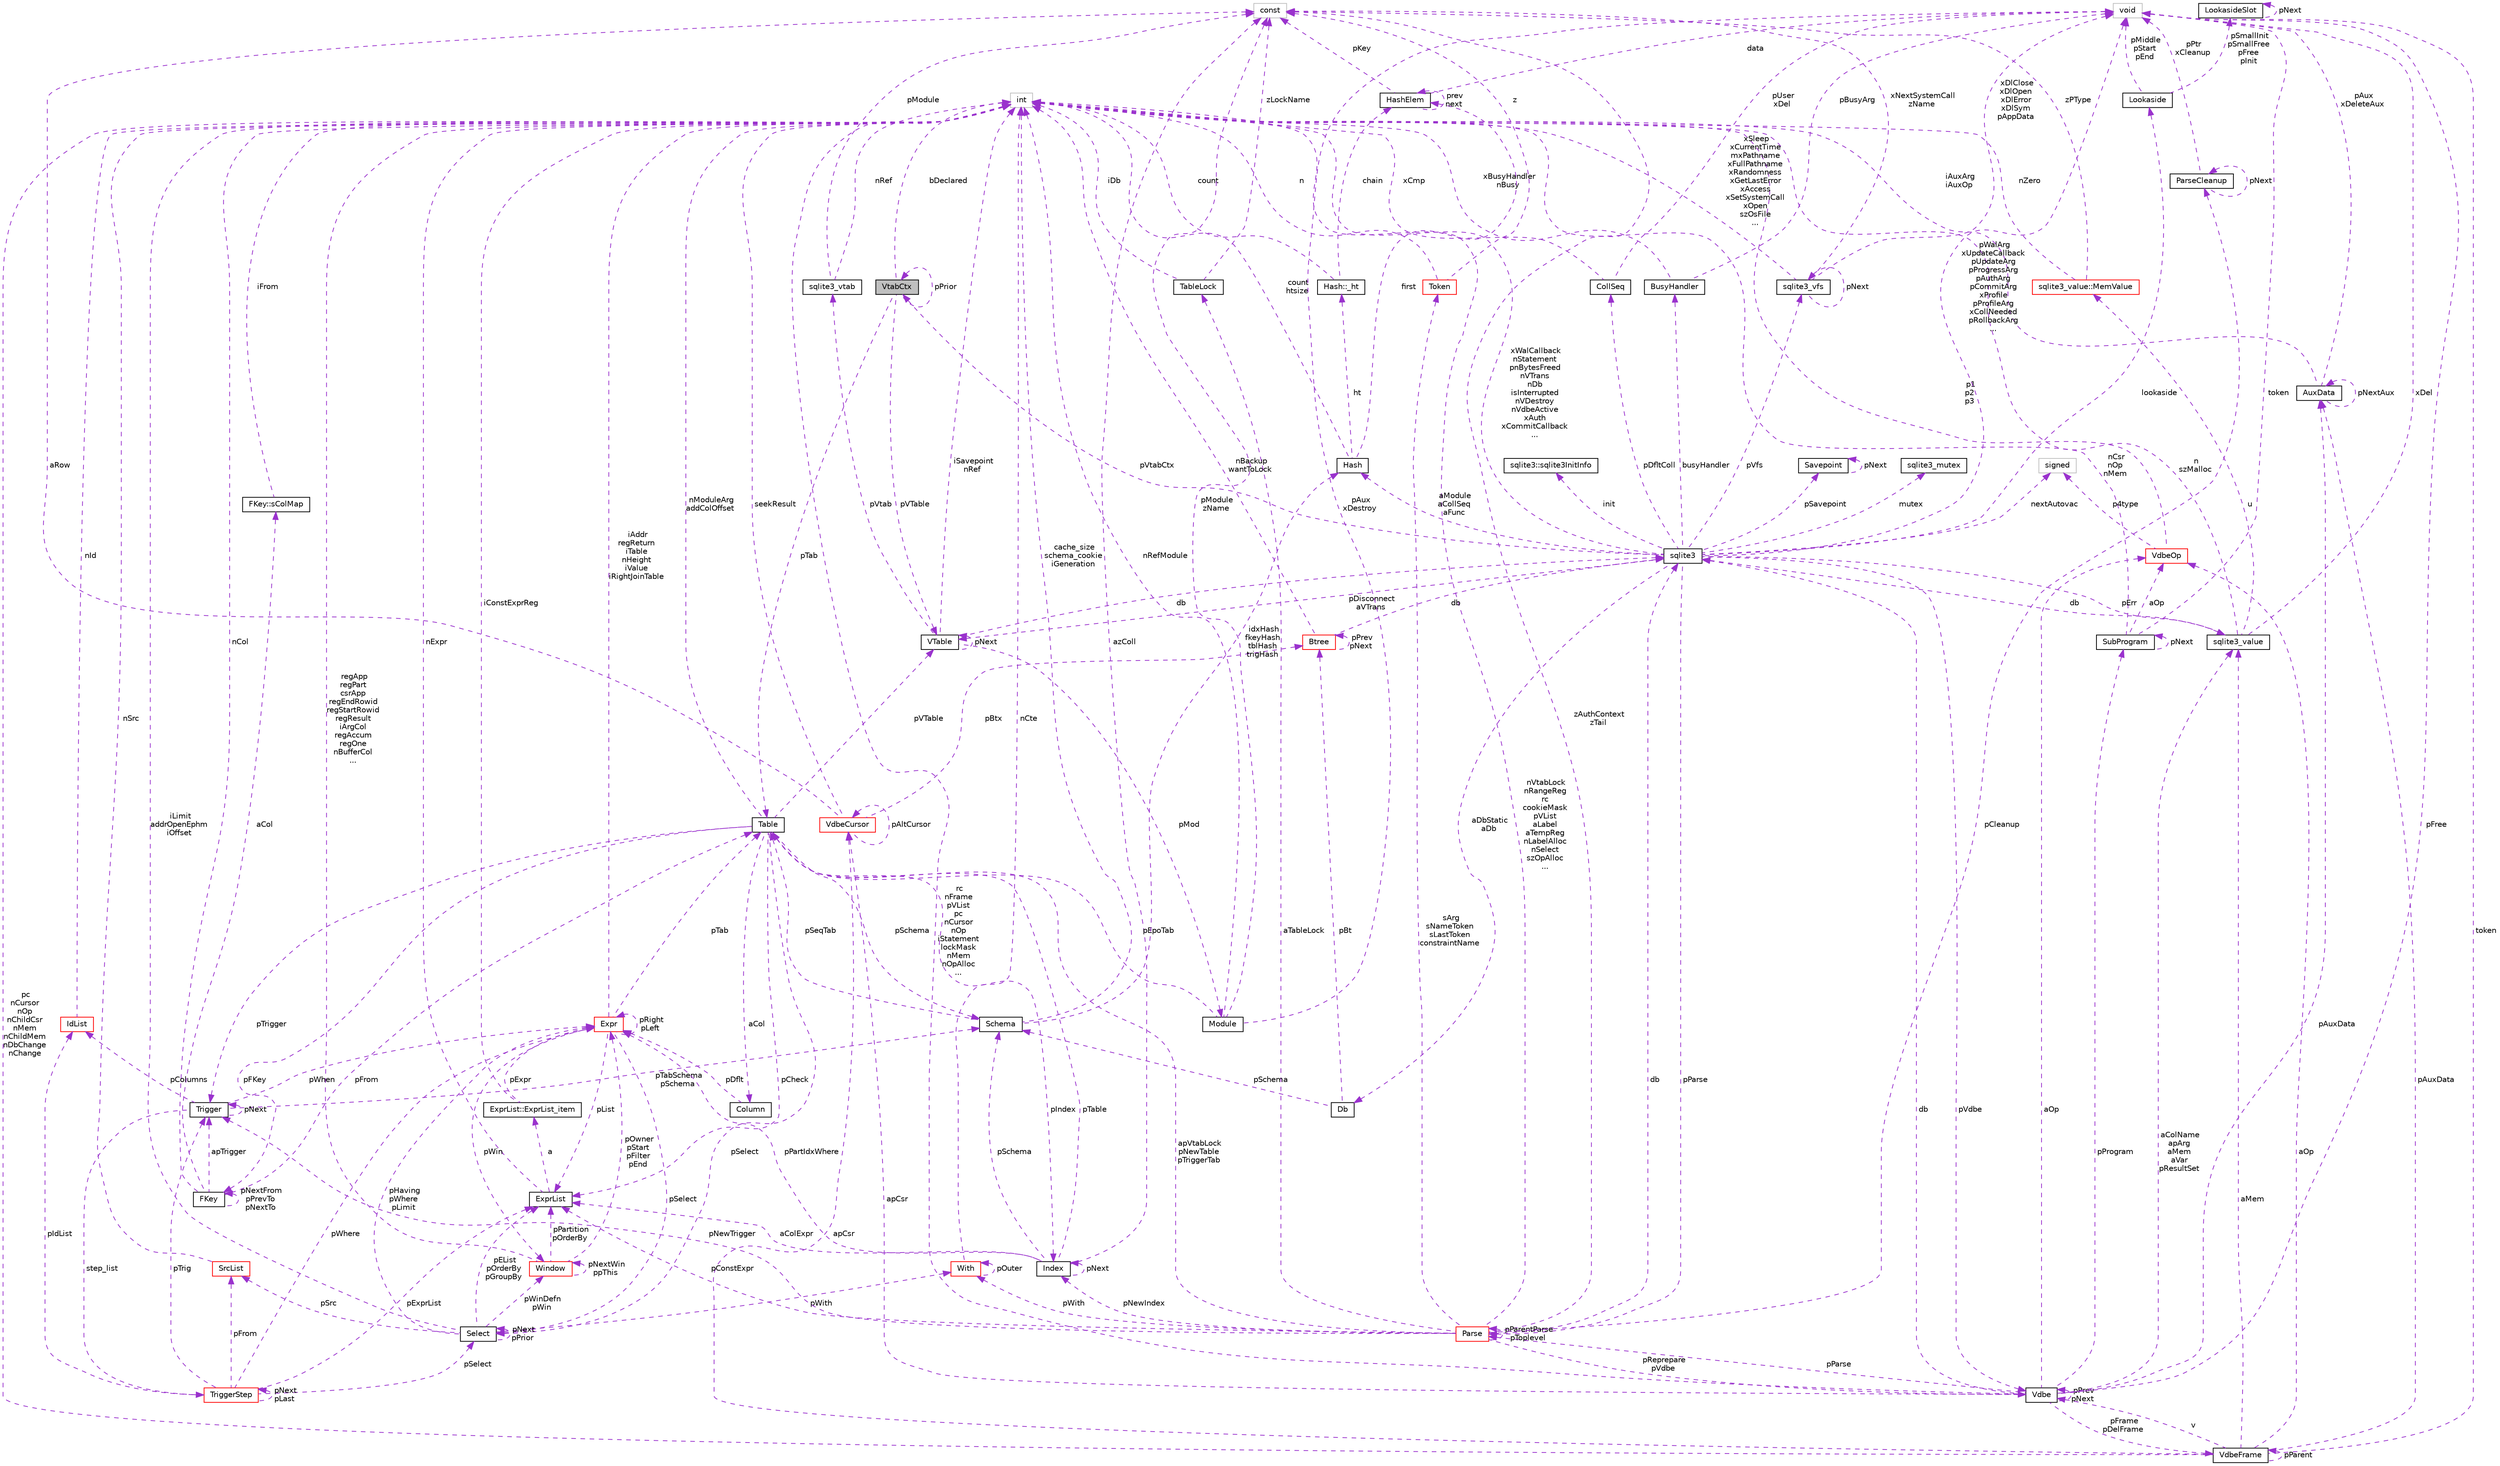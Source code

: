 digraph "VtabCtx"
{
 // LATEX_PDF_SIZE
  edge [fontname="Helvetica",fontsize="10",labelfontname="Helvetica",labelfontsize="10"];
  node [fontname="Helvetica",fontsize="10",shape=record];
  Node1 [label="VtabCtx",height=0.2,width=0.4,color="black", fillcolor="grey75", style="filled", fontcolor="black",tooltip=" "];
  Node1 -> Node1 [dir="back",color="darkorchid3",fontsize="10",style="dashed",label=" pPrior" ,fontname="Helvetica"];
  Node2 -> Node1 [dir="back",color="darkorchid3",fontsize="10",style="dashed",label=" bDeclared" ,fontname="Helvetica"];
  Node2 [label="int",height=0.2,width=0.4,color="grey75", fillcolor="white", style="filled",tooltip=" "];
  Node3 -> Node1 [dir="back",color="darkorchid3",fontsize="10",style="dashed",label=" pVTable" ,fontname="Helvetica"];
  Node3 [label="VTable",height=0.2,width=0.4,color="black", fillcolor="white", style="filled",URL="$structVTable.html",tooltip=" "];
  Node4 -> Node3 [dir="back",color="darkorchid3",fontsize="10",style="dashed",label=" db" ,fontname="Helvetica"];
  Node4 [label="sqlite3",height=0.2,width=0.4,color="black", fillcolor="white", style="filled",URL="$structsqlite3.html",tooltip=" "];
  Node5 -> Node4 [dir="back",color="darkorchid3",fontsize="10",style="dashed",label=" pVdbe" ,fontname="Helvetica"];
  Node5 [label="Vdbe",height=0.2,width=0.4,color="black", fillcolor="white", style="filled",URL="$structVdbe.html",tooltip=" "];
  Node5 -> Node5 [dir="back",color="darkorchid3",fontsize="10",style="dashed",label=" pPrev\npNext" ,fontname="Helvetica"];
  Node4 -> Node5 [dir="back",color="darkorchid3",fontsize="10",style="dashed",label=" db" ,fontname="Helvetica"];
  Node6 -> Node5 [dir="back",color="darkorchid3",fontsize="10",style="dashed",label=" pFree" ,fontname="Helvetica"];
  Node6 [label="void",height=0.2,width=0.4,color="grey75", fillcolor="white", style="filled",tooltip=" "];
  Node7 -> Node5 [dir="back",color="darkorchid3",fontsize="10",style="dashed",label=" aColName\napArg\naMem\naVar\npResultSet" ,fontname="Helvetica"];
  Node7 [label="sqlite3_value",height=0.2,width=0.4,color="black", fillcolor="white", style="filled",URL="$structsqlite3__value.html",tooltip=" "];
  Node4 -> Node7 [dir="back",color="darkorchid3",fontsize="10",style="dashed",label=" db" ,fontname="Helvetica"];
  Node6 -> Node7 [dir="back",color="darkorchid3",fontsize="10",style="dashed",label=" xDel" ,fontname="Helvetica"];
  Node8 -> Node7 [dir="back",color="darkorchid3",fontsize="10",style="dashed",label=" u" ,fontname="Helvetica"];
  Node8 [label="sqlite3_value::MemValue",height=0.2,width=0.4,color="red", fillcolor="white", style="filled",URL="$unionsqlite3__value_1_1MemValue.html",tooltip=" "];
  Node2 -> Node8 [dir="back",color="darkorchid3",fontsize="10",style="dashed",label=" nZero" ,fontname="Helvetica"];
  Node9 -> Node8 [dir="back",color="darkorchid3",fontsize="10",style="dashed",label=" zPType" ,fontname="Helvetica"];
  Node9 [label="const",height=0.2,width=0.4,color="grey75", fillcolor="white", style="filled",tooltip=" "];
  Node2 -> Node7 [dir="back",color="darkorchid3",fontsize="10",style="dashed",label=" n\nszMalloc" ,fontname="Helvetica"];
  Node12 -> Node5 [dir="back",color="darkorchid3",fontsize="10",style="dashed",label=" pFrame\npDelFrame" ,fontname="Helvetica"];
  Node12 [label="VdbeFrame",height=0.2,width=0.4,color="black", fillcolor="white", style="filled",URL="$structVdbeFrame.html",tooltip=" "];
  Node5 -> Node12 [dir="back",color="darkorchid3",fontsize="10",style="dashed",label=" v" ,fontname="Helvetica"];
  Node6 -> Node12 [dir="back",color="darkorchid3",fontsize="10",style="dashed",label=" token" ,fontname="Helvetica"];
  Node7 -> Node12 [dir="back",color="darkorchid3",fontsize="10",style="dashed",label=" aMem" ,fontname="Helvetica"];
  Node12 -> Node12 [dir="back",color="darkorchid3",fontsize="10",style="dashed",label=" pParent" ,fontname="Helvetica"];
  Node2 -> Node12 [dir="back",color="darkorchid3",fontsize="10",style="dashed",label=" pc\nnCursor\nnOp\nnChildCsr\nnMem\nnChildMem\nnDbChange\nnChange" ,fontname="Helvetica"];
  Node13 -> Node12 [dir="back",color="darkorchid3",fontsize="10",style="dashed",label=" pAuxData" ,fontname="Helvetica"];
  Node13 [label="AuxData",height=0.2,width=0.4,color="black", fillcolor="white", style="filled",URL="$structAuxData.html",tooltip=" "];
  Node6 -> Node13 [dir="back",color="darkorchid3",fontsize="10",style="dashed",label=" pAux\nxDeleteAux" ,fontname="Helvetica"];
  Node2 -> Node13 [dir="back",color="darkorchid3",fontsize="10",style="dashed",label=" iAuxArg\niAuxOp" ,fontname="Helvetica"];
  Node13 -> Node13 [dir="back",color="darkorchid3",fontsize="10",style="dashed",label=" pNextAux" ,fontname="Helvetica"];
  Node14 -> Node12 [dir="back",color="darkorchid3",fontsize="10",style="dashed",label=" apCsr" ,fontname="Helvetica"];
  Node14 [label="VdbeCursor",height=0.2,width=0.4,color="red", fillcolor="white", style="filled",URL="$structVdbeCursor.html",tooltip=" "];
  Node2 -> Node14 [dir="back",color="darkorchid3",fontsize="10",style="dashed",label=" seekResult" ,fontname="Helvetica"];
  Node14 -> Node14 [dir="back",color="darkorchid3",fontsize="10",style="dashed",label=" pAltCursor" ,fontname="Helvetica"];
  Node21 -> Node14 [dir="back",color="darkorchid3",fontsize="10",style="dashed",label=" pBtx" ,fontname="Helvetica"];
  Node21 [label="Btree",height=0.2,width=0.4,color="red", fillcolor="white", style="filled",URL="$structBtree.html",tooltip=" "];
  Node4 -> Node21 [dir="back",color="darkorchid3",fontsize="10",style="dashed",label=" db" ,fontname="Helvetica"];
  Node2 -> Node21 [dir="back",color="darkorchid3",fontsize="10",style="dashed",label=" nBackup\nwantToLock" ,fontname="Helvetica"];
  Node21 -> Node21 [dir="back",color="darkorchid3",fontsize="10",style="dashed",label=" pPrev\npNext" ,fontname="Helvetica"];
  Node9 -> Node14 [dir="back",color="darkorchid3",fontsize="10",style="dashed",label=" aRow" ,fontname="Helvetica"];
  Node47 -> Node12 [dir="back",color="darkorchid3",fontsize="10",style="dashed",label=" aOp" ,fontname="Helvetica"];
  Node47 [label="VdbeOp",height=0.2,width=0.4,color="red", fillcolor="white", style="filled",URL="$structVdbeOp.html",tooltip=" "];
  Node2 -> Node47 [dir="back",color="darkorchid3",fontsize="10",style="dashed",label=" p1\np2\np3" ,fontname="Helvetica"];
  Node78 -> Node47 [dir="back",color="darkorchid3",fontsize="10",style="dashed",label=" p4type" ,fontname="Helvetica"];
  Node78 [label="signed",height=0.2,width=0.4,color="grey75", fillcolor="white", style="filled",tooltip=" "];
  Node2 -> Node5 [dir="back",color="darkorchid3",fontsize="10",style="dashed",label=" rc\nnFrame\npVList\npc\nnCursor\nnOp\niStatement\nlockMask\nnMem\nnOpAlloc\n..." ,fontname="Helvetica"];
  Node13 -> Node5 [dir="back",color="darkorchid3",fontsize="10",style="dashed",label=" pAuxData" ,fontname="Helvetica"];
  Node76 -> Node5 [dir="back",color="darkorchid3",fontsize="10",style="dashed",label=" pProgram" ,fontname="Helvetica"];
  Node76 [label="SubProgram",height=0.2,width=0.4,color="black", fillcolor="white", style="filled",URL="$structSubProgram.html",tooltip=" "];
  Node6 -> Node76 [dir="back",color="darkorchid3",fontsize="10",style="dashed",label=" token" ,fontname="Helvetica"];
  Node2 -> Node76 [dir="back",color="darkorchid3",fontsize="10",style="dashed",label=" nCsr\nnOp\nnMem" ,fontname="Helvetica"];
  Node76 -> Node76 [dir="back",color="darkorchid3",fontsize="10",style="dashed",label=" pNext" ,fontname="Helvetica"];
  Node47 -> Node76 [dir="back",color="darkorchid3",fontsize="10",style="dashed",label=" aOp" ,fontname="Helvetica"];
  Node14 -> Node5 [dir="back",color="darkorchid3",fontsize="10",style="dashed",label=" apCsr" ,fontname="Helvetica"];
  Node79 -> Node5 [dir="back",color="darkorchid3",fontsize="10",style="dashed",label=" pParse" ,fontname="Helvetica"];
  Node79 [label="Parse",height=0.2,width=0.4,color="red", fillcolor="white", style="filled",URL="$structParse.html",tooltip=" "];
  Node5 -> Node79 [dir="back",color="darkorchid3",fontsize="10",style="dashed",label=" pReprepare\npVdbe" ,fontname="Helvetica"];
  Node4 -> Node79 [dir="back",color="darkorchid3",fontsize="10",style="dashed",label=" db" ,fontname="Helvetica"];
  Node80 -> Node79 [dir="back",color="darkorchid3",fontsize="10",style="dashed",label=" pCleanup" ,fontname="Helvetica"];
  Node80 [label="ParseCleanup",height=0.2,width=0.4,color="black", fillcolor="white", style="filled",URL="$structParseCleanup.html",tooltip=" "];
  Node80 -> Node80 [dir="back",color="darkorchid3",fontsize="10",style="dashed",label=" pNext" ,fontname="Helvetica"];
  Node6 -> Node80 [dir="back",color="darkorchid3",fontsize="10",style="dashed",label=" pPtr\nxCleanup" ,fontname="Helvetica"];
  Node81 -> Node79 [dir="back",color="darkorchid3",fontsize="10",style="dashed",label=" aTableLock" ,fontname="Helvetica"];
  Node81 [label="TableLock",height=0.2,width=0.4,color="black", fillcolor="white", style="filled",URL="$structTableLock.html",tooltip=" "];
  Node2 -> Node81 [dir="back",color="darkorchid3",fontsize="10",style="dashed",label=" iDb" ,fontname="Helvetica"];
  Node9 -> Node81 [dir="back",color="darkorchid3",fontsize="10",style="dashed",label=" zLockName" ,fontname="Helvetica"];
  Node82 -> Node79 [dir="back",color="darkorchid3",fontsize="10",style="dashed",label=" sArg\nsNameToken\nsLastToken\nconstraintName" ,fontname="Helvetica"];
  Node82 [label="Token",height=0.2,width=0.4,color="red", fillcolor="white", style="filled",URL="$classToken.html",tooltip=" "];
  Node2 -> Node82 [dir="back",color="darkorchid3",fontsize="10",style="dashed",label=" n" ,fontname="Helvetica"];
  Node9 -> Node82 [dir="back",color="darkorchid3",fontsize="10",style="dashed",label=" z" ,fontname="Helvetica"];
  Node62 -> Node79 [dir="back",color="darkorchid3",fontsize="10",style="dashed",label=" pWith" ,fontname="Helvetica"];
  Node62 [label="With",height=0.2,width=0.4,color="red", fillcolor="white", style="filled",URL="$structWith.html",tooltip=" "];
  Node62 -> Node62 [dir="back",color="darkorchid3",fontsize="10",style="dashed",label=" pOuter" ,fontname="Helvetica"];
  Node2 -> Node62 [dir="back",color="darkorchid3",fontsize="10",style="dashed",label=" nCte" ,fontname="Helvetica"];
  Node2 -> Node79 [dir="back",color="darkorchid3",fontsize="10",style="dashed",label=" nVtabLock\nnRangeReg\nrc\ncookieMask\npVList\naLabel\naTempReg\nnLabelAlloc\nnSelect\nszOpAlloc\n..." ,fontname="Helvetica"];
  Node49 -> Node79 [dir="back",color="darkorchid3",fontsize="10",style="dashed",label=" apVtabLock\npNewTable\npTriggerTab" ,fontname="Helvetica"];
  Node49 [label="Table",height=0.2,width=0.4,color="black", fillcolor="white", style="filled",URL="$structTable.html",tooltip=" "];
  Node50 -> Node49 [dir="back",color="darkorchid3",fontsize="10",style="dashed",label=" pSchema" ,fontname="Helvetica"];
  Node50 [label="Schema",height=0.2,width=0.4,color="black", fillcolor="white", style="filled",URL="$structSchema.html",tooltip=" "];
  Node2 -> Node50 [dir="back",color="darkorchid3",fontsize="10",style="dashed",label=" cache_size\nschema_cookie\niGeneration" ,fontname="Helvetica"];
  Node49 -> Node50 [dir="back",color="darkorchid3",fontsize="10",style="dashed",label=" pSeqTab" ,fontname="Helvetica"];
  Node51 -> Node50 [dir="back",color="darkorchid3",fontsize="10",style="dashed",label=" idxHash\nfkeyHash\ntblHash\ntrigHash" ,fontname="Helvetica"];
  Node51 [label="Hash",height=0.2,width=0.4,color="black", fillcolor="white", style="filled",URL="$structHash.html",tooltip=" "];
  Node52 -> Node51 [dir="back",color="darkorchid3",fontsize="10",style="dashed",label=" ht" ,fontname="Helvetica"];
  Node52 [label="Hash::_ht",height=0.2,width=0.4,color="black", fillcolor="white", style="filled",URL="$structHash_1_1__ht.html",tooltip=" "];
  Node2 -> Node52 [dir="back",color="darkorchid3",fontsize="10",style="dashed",label=" count" ,fontname="Helvetica"];
  Node53 -> Node52 [dir="back",color="darkorchid3",fontsize="10",style="dashed",label=" chain" ,fontname="Helvetica"];
  Node53 [label="HashElem",height=0.2,width=0.4,color="black", fillcolor="white", style="filled",URL="$structHashElem.html",tooltip=" "];
  Node6 -> Node53 [dir="back",color="darkorchid3",fontsize="10",style="dashed",label=" data" ,fontname="Helvetica"];
  Node53 -> Node53 [dir="back",color="darkorchid3",fontsize="10",style="dashed",label=" prev\nnext" ,fontname="Helvetica"];
  Node9 -> Node53 [dir="back",color="darkorchid3",fontsize="10",style="dashed",label=" pKey" ,fontname="Helvetica"];
  Node2 -> Node51 [dir="back",color="darkorchid3",fontsize="10",style="dashed",label=" count\nhtsize" ,fontname="Helvetica"];
  Node53 -> Node51 [dir="back",color="darkorchid3",fontsize="10",style="dashed",label=" first" ,fontname="Helvetica"];
  Node54 -> Node49 [dir="back",color="darkorchid3",fontsize="10",style="dashed",label=" aCol" ,fontname="Helvetica"];
  Node54 [label="Column",height=0.2,width=0.4,color="black", fillcolor="white", style="filled",URL="$structColumn.html",tooltip=" "];
  Node55 -> Node54 [dir="back",color="darkorchid3",fontsize="10",style="dashed",label=" pDflt" ,fontname="Helvetica"];
  Node55 [label="Expr",height=0.2,width=0.4,color="red", fillcolor="white", style="filled",URL="$structExpr.html",tooltip=" "];
  Node55 -> Node55 [dir="back",color="darkorchid3",fontsize="10",style="dashed",label=" pRight\npLeft" ,fontname="Helvetica"];
  Node2 -> Node55 [dir="back",color="darkorchid3",fontsize="10",style="dashed",label=" iAddr\nregReturn\niTable\nnHeight\niValue\niRightJoinTable" ,fontname="Helvetica"];
  Node49 -> Node55 [dir="back",color="darkorchid3",fontsize="10",style="dashed",label=" pTab" ,fontname="Helvetica"];
  Node61 -> Node55 [dir="back",color="darkorchid3",fontsize="10",style="dashed",label=" pSelect" ,fontname="Helvetica"];
  Node61 [label="Select",height=0.2,width=0.4,color="black", fillcolor="white", style="filled",URL="$structSelect.html",tooltip=" "];
  Node55 -> Node61 [dir="back",color="darkorchid3",fontsize="10",style="dashed",label=" pHaving\npWhere\npLimit" ,fontname="Helvetica"];
  Node62 -> Node61 [dir="back",color="darkorchid3",fontsize="10",style="dashed",label=" pWith" ,fontname="Helvetica"];
  Node2 -> Node61 [dir="back",color="darkorchid3",fontsize="10",style="dashed",label=" iLimit\naddrOpenEphm\niOffset" ,fontname="Helvetica"];
  Node61 -> Node61 [dir="back",color="darkorchid3",fontsize="10",style="dashed",label=" pNext\npPrior" ,fontname="Helvetica"];
  Node65 -> Node61 [dir="back",color="darkorchid3",fontsize="10",style="dashed",label=" pSrc" ,fontname="Helvetica"];
  Node65 [label="SrcList",height=0.2,width=0.4,color="red", fillcolor="white", style="filled",URL="$structSrcList.html",tooltip=" "];
  Node2 -> Node65 [dir="back",color="darkorchid3",fontsize="10",style="dashed",label=" nSrc" ,fontname="Helvetica"];
  Node59 -> Node61 [dir="back",color="darkorchid3",fontsize="10",style="dashed",label=" pEList\npOrderBy\npGroupBy" ,fontname="Helvetica"];
  Node59 [label="ExprList",height=0.2,width=0.4,color="black", fillcolor="white", style="filled",URL="$structExprList.html",tooltip=" "];
  Node60 -> Node59 [dir="back",color="darkorchid3",fontsize="10",style="dashed",label=" a" ,fontname="Helvetica"];
  Node60 [label="ExprList::ExprList_item",height=0.2,width=0.4,color="black", fillcolor="white", style="filled",URL="$structExprList_1_1ExprList__item.html",tooltip=" "];
  Node55 -> Node60 [dir="back",color="darkorchid3",fontsize="10",style="dashed",label=" pExpr" ,fontname="Helvetica"];
  Node2 -> Node60 [dir="back",color="darkorchid3",fontsize="10",style="dashed",label=" iConstExprReg" ,fontname="Helvetica"];
  Node2 -> Node59 [dir="back",color="darkorchid3",fontsize="10",style="dashed",label=" nExpr" ,fontname="Helvetica"];
  Node70 -> Node61 [dir="back",color="darkorchid3",fontsize="10",style="dashed",label=" pWinDefn\npWin" ,fontname="Helvetica"];
  Node70 [label="Window",height=0.2,width=0.4,color="red", fillcolor="white", style="filled",URL="$structWindow.html",tooltip=" "];
  Node55 -> Node70 [dir="back",color="darkorchid3",fontsize="10",style="dashed",label=" pOwner\npStart\npFilter\npEnd" ,fontname="Helvetica"];
  Node2 -> Node70 [dir="back",color="darkorchid3",fontsize="10",style="dashed",label=" regApp\nregPart\ncsrApp\nregEndRowid\nregStartRowid\nregResult\niArgCol\nregAccum\nregOne\nnBufferCol\n..." ,fontname="Helvetica"];
  Node59 -> Node70 [dir="back",color="darkorchid3",fontsize="10",style="dashed",label=" pPartition\npOrderBy" ,fontname="Helvetica"];
  Node70 -> Node70 [dir="back",color="darkorchid3",fontsize="10",style="dashed",label=" pNextWin\nppThis" ,fontname="Helvetica"];
  Node59 -> Node55 [dir="back",color="darkorchid3",fontsize="10",style="dashed",label=" pList" ,fontname="Helvetica"];
  Node70 -> Node55 [dir="back",color="darkorchid3",fontsize="10",style="dashed",label=" pWin" ,fontname="Helvetica"];
  Node71 -> Node49 [dir="back",color="darkorchid3",fontsize="10",style="dashed",label=" pFKey" ,fontname="Helvetica"];
  Node71 [label="FKey",height=0.2,width=0.4,color="black", fillcolor="white", style="filled",URL="$structFKey.html",tooltip=" "];
  Node72 -> Node71 [dir="back",color="darkorchid3",fontsize="10",style="dashed",label=" aCol" ,fontname="Helvetica"];
  Node72 [label="FKey::sColMap",height=0.2,width=0.4,color="black", fillcolor="white", style="filled",URL="$structFKey_1_1sColMap.html",tooltip=" "];
  Node2 -> Node72 [dir="back",color="darkorchid3",fontsize="10",style="dashed",label=" iFrom" ,fontname="Helvetica"];
  Node71 -> Node71 [dir="back",color="darkorchid3",fontsize="10",style="dashed",label=" pNextFrom\npPrevTo\npNextTo" ,fontname="Helvetica"];
  Node2 -> Node71 [dir="back",color="darkorchid3",fontsize="10",style="dashed",label=" nCol" ,fontname="Helvetica"];
  Node49 -> Node71 [dir="back",color="darkorchid3",fontsize="10",style="dashed",label=" pFrom" ,fontname="Helvetica"];
  Node73 -> Node71 [dir="back",color="darkorchid3",fontsize="10",style="dashed",label=" apTrigger" ,fontname="Helvetica"];
  Node73 [label="Trigger",height=0.2,width=0.4,color="black", fillcolor="white", style="filled",URL="$structTrigger.html",tooltip=" "];
  Node74 -> Node73 [dir="back",color="darkorchid3",fontsize="10",style="dashed",label=" step_list" ,fontname="Helvetica"];
  Node74 [label="TriggerStep",height=0.2,width=0.4,color="red", fillcolor="white", style="filled",URL="$structTriggerStep.html",tooltip=" "];
  Node74 -> Node74 [dir="back",color="darkorchid3",fontsize="10",style="dashed",label=" pNext\npLast" ,fontname="Helvetica"];
  Node55 -> Node74 [dir="back",color="darkorchid3",fontsize="10",style="dashed",label=" pWhere" ,fontname="Helvetica"];
  Node67 -> Node74 [dir="back",color="darkorchid3",fontsize="10",style="dashed",label=" pIdList" ,fontname="Helvetica"];
  Node67 [label="IdList",height=0.2,width=0.4,color="red", fillcolor="white", style="filled",URL="$structIdList.html",tooltip=" "];
  Node2 -> Node67 [dir="back",color="darkorchid3",fontsize="10",style="dashed",label=" nId" ,fontname="Helvetica"];
  Node61 -> Node74 [dir="back",color="darkorchid3",fontsize="10",style="dashed",label=" pSelect" ,fontname="Helvetica"];
  Node73 -> Node74 [dir="back",color="darkorchid3",fontsize="10",style="dashed",label=" pTrig" ,fontname="Helvetica"];
  Node65 -> Node74 [dir="back",color="darkorchid3",fontsize="10",style="dashed",label=" pFrom" ,fontname="Helvetica"];
  Node59 -> Node74 [dir="back",color="darkorchid3",fontsize="10",style="dashed",label=" pExprList" ,fontname="Helvetica"];
  Node50 -> Node73 [dir="back",color="darkorchid3",fontsize="10",style="dashed",label=" pTabSchema\npSchema" ,fontname="Helvetica"];
  Node55 -> Node73 [dir="back",color="darkorchid3",fontsize="10",style="dashed",label=" pWhen" ,fontname="Helvetica"];
  Node67 -> Node73 [dir="back",color="darkorchid3",fontsize="10",style="dashed",label=" pColumns" ,fontname="Helvetica"];
  Node73 -> Node73 [dir="back",color="darkorchid3",fontsize="10",style="dashed",label=" pNext" ,fontname="Helvetica"];
  Node3 -> Node49 [dir="back",color="darkorchid3",fontsize="10",style="dashed",label=" pVTable" ,fontname="Helvetica"];
  Node2 -> Node49 [dir="back",color="darkorchid3",fontsize="10",style="dashed",label=" nModuleArg\naddColOffset" ,fontname="Helvetica"];
  Node73 -> Node49 [dir="back",color="darkorchid3",fontsize="10",style="dashed",label=" pTrigger" ,fontname="Helvetica"];
  Node61 -> Node49 [dir="back",color="darkorchid3",fontsize="10",style="dashed",label=" pSelect" ,fontname="Helvetica"];
  Node59 -> Node49 [dir="back",color="darkorchid3",fontsize="10",style="dashed",label=" pCheck" ,fontname="Helvetica"];
  Node69 -> Node49 [dir="back",color="darkorchid3",fontsize="10",style="dashed",label=" pIndex" ,fontname="Helvetica"];
  Node69 [label="Index",height=0.2,width=0.4,color="black", fillcolor="white", style="filled",URL="$structIndex.html",tooltip=" "];
  Node50 -> Node69 [dir="back",color="darkorchid3",fontsize="10",style="dashed",label=" pSchema" ,fontname="Helvetica"];
  Node55 -> Node69 [dir="back",color="darkorchid3",fontsize="10",style="dashed",label=" pPartIdxWhere" ,fontname="Helvetica"];
  Node49 -> Node69 [dir="back",color="darkorchid3",fontsize="10",style="dashed",label=" pTable" ,fontname="Helvetica"];
  Node59 -> Node69 [dir="back",color="darkorchid3",fontsize="10",style="dashed",label=" aColExpr" ,fontname="Helvetica"];
  Node9 -> Node69 [dir="back",color="darkorchid3",fontsize="10",style="dashed",label=" azColl" ,fontname="Helvetica"];
  Node69 -> Node69 [dir="back",color="darkorchid3",fontsize="10",style="dashed",label=" pNext" ,fontname="Helvetica"];
  Node73 -> Node79 [dir="back",color="darkorchid3",fontsize="10",style="dashed",label=" pNewTrigger" ,fontname="Helvetica"];
  Node69 -> Node79 [dir="back",color="darkorchid3",fontsize="10",style="dashed",label=" pNewIndex" ,fontname="Helvetica"];
  Node9 -> Node79 [dir="back",color="darkorchid3",fontsize="10",style="dashed",label=" zAuthContext\nzTail" ,fontname="Helvetica"];
  Node59 -> Node79 [dir="back",color="darkorchid3",fontsize="10",style="dashed",label=" pConstExpr" ,fontname="Helvetica"];
  Node79 -> Node79 [dir="back",color="darkorchid3",fontsize="10",style="dashed",label=" pParentParse\npToplevel" ,fontname="Helvetica"];
  Node47 -> Node5 [dir="back",color="darkorchid3",fontsize="10",style="dashed",label=" aOp" ,fontname="Helvetica"];
  Node100 -> Node4 [dir="back",color="darkorchid3",fontsize="10",style="dashed",label=" pSavepoint" ,fontname="Helvetica"];
  Node100 [label="Savepoint",height=0.2,width=0.4,color="black", fillcolor="white", style="filled",URL="$structSavepoint.html",tooltip=" "];
  Node100 -> Node100 [dir="back",color="darkorchid3",fontsize="10",style="dashed",label=" pNext" ,fontname="Helvetica"];
  Node6 -> Node4 [dir="back",color="darkorchid3",fontsize="10",style="dashed",label=" pWalArg\nxUpdateCallback\npUpdateArg\npProgressArg\npAuthArg\npCommitArg\nxProfile\npProfileArg\nxCollNeeded\npRollbackArg\n..." ,fontname="Helvetica"];
  Node101 -> Node4 [dir="back",color="darkorchid3",fontsize="10",style="dashed",label=" lookaside" ,fontname="Helvetica"];
  Node101 [label="Lookaside",height=0.2,width=0.4,color="black", fillcolor="white", style="filled",URL="$structLookaside.html",tooltip=" "];
  Node6 -> Node101 [dir="back",color="darkorchid3",fontsize="10",style="dashed",label=" pMiddle\npStart\npEnd" ,fontname="Helvetica"];
  Node102 -> Node101 [dir="back",color="darkorchid3",fontsize="10",style="dashed",label=" pSmallInit\npSmallFree\npFree\npInit" ,fontname="Helvetica"];
  Node102 [label="LookasideSlot",height=0.2,width=0.4,color="black", fillcolor="white", style="filled",URL="$structLookasideSlot.html",tooltip=" "];
  Node102 -> Node102 [dir="back",color="darkorchid3",fontsize="10",style="dashed",label=" pNext" ,fontname="Helvetica"];
  Node7 -> Node4 [dir="back",color="darkorchid3",fontsize="10",style="dashed",label=" pErr" ,fontname="Helvetica"];
  Node19 -> Node4 [dir="back",color="darkorchid3",fontsize="10",style="dashed",label=" mutex" ,fontname="Helvetica"];
  Node19 [label="sqlite3_mutex",height=0.2,width=0.4,color="black", fillcolor="white", style="filled",URL="$structsqlite3__mutex.html",tooltip=" "];
  Node29 -> Node4 [dir="back",color="darkorchid3",fontsize="10",style="dashed",label=" pVfs" ,fontname="Helvetica"];
  Node29 [label="sqlite3_vfs",height=0.2,width=0.4,color="black", fillcolor="white", style="filled",URL="$structsqlite3__vfs.html",tooltip=" "];
  Node6 -> Node29 [dir="back",color="darkorchid3",fontsize="10",style="dashed",label=" xDlClose\nxDlOpen\nxDlError\nxDlSym\npAppData" ,fontname="Helvetica"];
  Node29 -> Node29 [dir="back",color="darkorchid3",fontsize="10",style="dashed",label=" pNext" ,fontname="Helvetica"];
  Node2 -> Node29 [dir="back",color="darkorchid3",fontsize="10",style="dashed",label=" xSleep\nxCurrentTime\nmxPathname\nxFullPathname\nxRandomness\nxGetLastError\nxAccess\nxSetSystemCall\nxOpen\nszOsFile\n..." ,fontname="Helvetica"];
  Node9 -> Node29 [dir="back",color="darkorchid3",fontsize="10",style="dashed",label=" xNextSystemCall\nzName" ,fontname="Helvetica"];
  Node103 -> Node4 [dir="back",color="darkorchid3",fontsize="10",style="dashed",label=" init" ,fontname="Helvetica"];
  Node103 [label="sqlite3::sqlite3InitInfo",height=0.2,width=0.4,color="black", fillcolor="white", style="filled",URL="$structsqlite3_1_1sqlite3InitInfo.html",tooltip=" "];
  Node104 -> Node4 [dir="back",color="darkorchid3",fontsize="10",style="dashed",label=" busyHandler" ,fontname="Helvetica"];
  Node104 [label="BusyHandler",height=0.2,width=0.4,color="black", fillcolor="white", style="filled",URL="$structBusyHandler.html",tooltip=" "];
  Node6 -> Node104 [dir="back",color="darkorchid3",fontsize="10",style="dashed",label=" pBusyArg" ,fontname="Helvetica"];
  Node2 -> Node104 [dir="back",color="darkorchid3",fontsize="10",style="dashed",label=" xBusyHandler\nnBusy" ,fontname="Helvetica"];
  Node1 -> Node4 [dir="back",color="darkorchid3",fontsize="10",style="dashed",label=" pVtabCtx" ,fontname="Helvetica"];
  Node34 -> Node4 [dir="back",color="darkorchid3",fontsize="10",style="dashed",label=" pDfltColl" ,fontname="Helvetica"];
  Node34 [label="CollSeq",height=0.2,width=0.4,color="black", fillcolor="white", style="filled",URL="$structCollSeq.html",tooltip=" "];
  Node6 -> Node34 [dir="back",color="darkorchid3",fontsize="10",style="dashed",label=" pUser\nxDel" ,fontname="Helvetica"];
  Node2 -> Node34 [dir="back",color="darkorchid3",fontsize="10",style="dashed",label=" xCmp" ,fontname="Helvetica"];
  Node3 -> Node4 [dir="back",color="darkorchid3",fontsize="10",style="dashed",label=" pDisconnect\naVTrans" ,fontname="Helvetica"];
  Node2 -> Node4 [dir="back",color="darkorchid3",fontsize="10",style="dashed",label=" xWalCallback\nnStatement\npnBytesFreed\nnVTrans\nnDb\nisInterrupted\nnVDestroy\nnVdbeActive\nxAuth\nxCommitCallback\n..." ,fontname="Helvetica"];
  Node78 -> Node4 [dir="back",color="darkorchid3",fontsize="10",style="dashed",label=" nextAutovac" ,fontname="Helvetica"];
  Node105 -> Node4 [dir="back",color="darkorchid3",fontsize="10",style="dashed",label=" aDbStatic\naDb" ,fontname="Helvetica"];
  Node105 [label="Db",height=0.2,width=0.4,color="black", fillcolor="white", style="filled",URL="$structDb.html",tooltip=" "];
  Node50 -> Node105 [dir="back",color="darkorchid3",fontsize="10",style="dashed",label=" pSchema" ,fontname="Helvetica"];
  Node21 -> Node105 [dir="back",color="darkorchid3",fontsize="10",style="dashed",label=" pBt" ,fontname="Helvetica"];
  Node51 -> Node4 [dir="back",color="darkorchid3",fontsize="10",style="dashed",label=" aModule\naCollSeq\naFunc" ,fontname="Helvetica"];
  Node79 -> Node4 [dir="back",color="darkorchid3",fontsize="10",style="dashed",label=" pParse" ,fontname="Helvetica"];
  Node3 -> Node3 [dir="back",color="darkorchid3",fontsize="10",style="dashed",label=" pNext" ,fontname="Helvetica"];
  Node2 -> Node3 [dir="back",color="darkorchid3",fontsize="10",style="dashed",label=" iSavepoint\nnRef" ,fontname="Helvetica"];
  Node106 -> Node3 [dir="back",color="darkorchid3",fontsize="10",style="dashed",label=" pMod" ,fontname="Helvetica"];
  Node106 [label="Module",height=0.2,width=0.4,color="black", fillcolor="white", style="filled",URL="$structModule.html",tooltip=" "];
  Node6 -> Node106 [dir="back",color="darkorchid3",fontsize="10",style="dashed",label=" pAux\nxDestroy" ,fontname="Helvetica"];
  Node2 -> Node106 [dir="back",color="darkorchid3",fontsize="10",style="dashed",label=" nRefModule" ,fontname="Helvetica"];
  Node49 -> Node106 [dir="back",color="darkorchid3",fontsize="10",style="dashed",label=" pEpoTab" ,fontname="Helvetica"];
  Node9 -> Node106 [dir="back",color="darkorchid3",fontsize="10",style="dashed",label=" pModule\nzName" ,fontname="Helvetica"];
  Node36 -> Node3 [dir="back",color="darkorchid3",fontsize="10",style="dashed",label=" pVtab" ,fontname="Helvetica"];
  Node36 [label="sqlite3_vtab",height=0.2,width=0.4,color="black", fillcolor="white", style="filled",URL="$structsqlite3__vtab.html",tooltip=" "];
  Node2 -> Node36 [dir="back",color="darkorchid3",fontsize="10",style="dashed",label=" nRef" ,fontname="Helvetica"];
  Node9 -> Node36 [dir="back",color="darkorchid3",fontsize="10",style="dashed",label=" pModule" ,fontname="Helvetica"];
  Node49 -> Node1 [dir="back",color="darkorchid3",fontsize="10",style="dashed",label=" pTab" ,fontname="Helvetica"];
}
